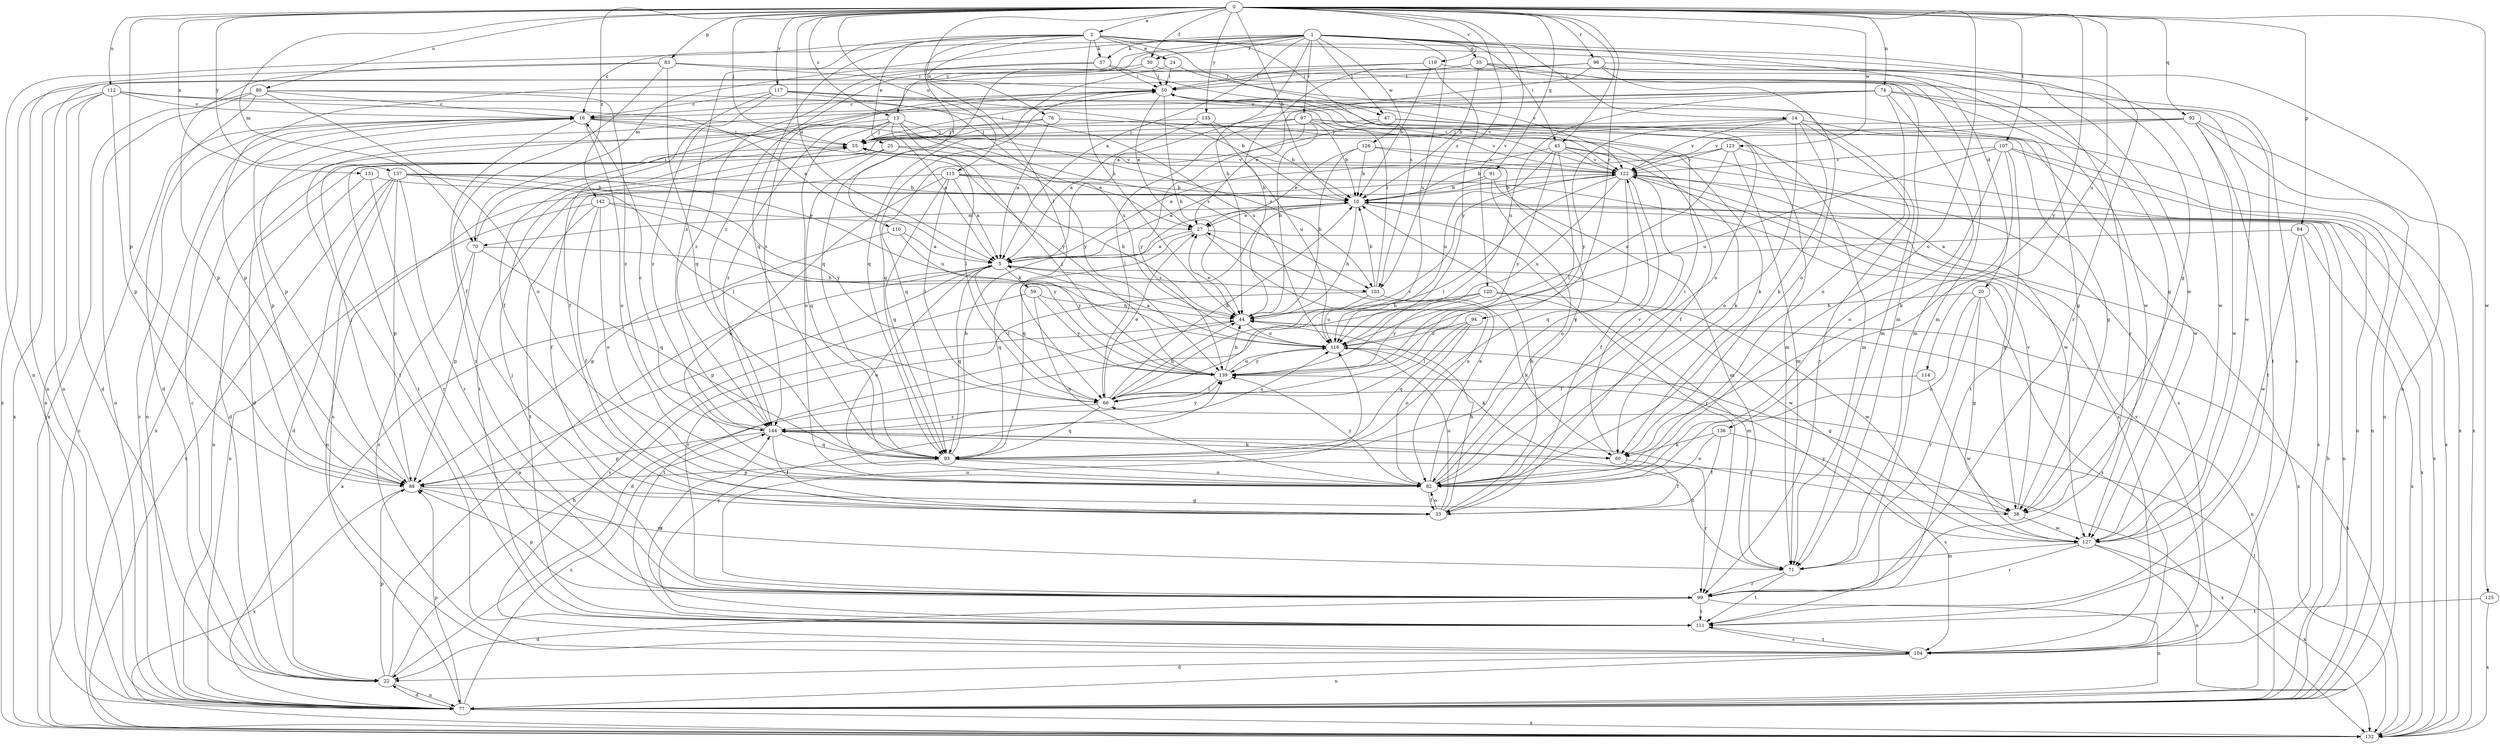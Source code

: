 strict digraph  {
0;
1;
2;
5;
10;
13;
14;
16;
20;
22;
24;
25;
27;
30;
33;
35;
38;
44;
45;
47;
50;
55;
57;
59;
60;
66;
70;
71;
74;
76;
77;
80;
82;
83;
84;
88;
91;
92;
93;
94;
96;
97;
99;
103;
104;
107;
110;
111;
112;
114;
115;
116;
117;
119;
120;
122;
123;
125;
126;
127;
131;
132;
135;
136;
137;
139;
142;
144;
0 -> 2  [label=a];
0 -> 5  [label=a];
0 -> 10  [label=b];
0 -> 13  [label=c];
0 -> 30  [label=f];
0 -> 45  [label=i];
0 -> 55  [label=j];
0 -> 66  [label=l];
0 -> 70  [label=m];
0 -> 74  [label=n];
0 -> 80  [label=o];
0 -> 82  [label=o];
0 -> 83  [label=p];
0 -> 84  [label=p];
0 -> 88  [label=p];
0 -> 91  [label=q];
0 -> 92  [label=q];
0 -> 94  [label=r];
0 -> 96  [label=r];
0 -> 103  [label=s];
0 -> 107  [label=t];
0 -> 112  [label=u];
0 -> 114  [label=u];
0 -> 115  [label=u];
0 -> 117  [label=v];
0 -> 119  [label=v];
0 -> 120  [label=v];
0 -> 123  [label=w];
0 -> 125  [label=w];
0 -> 131  [label=x];
0 -> 135  [label=y];
0 -> 136  [label=y];
0 -> 137  [label=y];
0 -> 142  [label=z];
1 -> 5  [label=a];
1 -> 13  [label=c];
1 -> 14  [label=c];
1 -> 16  [label=c];
1 -> 20  [label=d];
1 -> 30  [label=f];
1 -> 35  [label=g];
1 -> 44  [label=h];
1 -> 45  [label=i];
1 -> 47  [label=i];
1 -> 57  [label=k];
1 -> 70  [label=m];
1 -> 97  [label=r];
1 -> 99  [label=r];
1 -> 116  [label=u];
1 -> 126  [label=w];
1 -> 144  [label=z];
2 -> 24  [label=e];
2 -> 25  [label=e];
2 -> 38  [label=g];
2 -> 44  [label=h];
2 -> 47  [label=i];
2 -> 57  [label=k];
2 -> 76  [label=n];
2 -> 77  [label=n];
2 -> 93  [label=q];
2 -> 103  [label=s];
2 -> 110  [label=t];
2 -> 127  [label=w];
2 -> 144  [label=z];
5 -> 59  [label=k];
5 -> 66  [label=l];
5 -> 82  [label=o];
5 -> 88  [label=p];
5 -> 93  [label=q];
5 -> 103  [label=s];
5 -> 127  [label=w];
10 -> 27  [label=e];
10 -> 44  [label=h];
10 -> 70  [label=m];
10 -> 77  [label=n];
10 -> 93  [label=q];
10 -> 99  [label=r];
10 -> 132  [label=x];
13 -> 5  [label=a];
13 -> 55  [label=j];
13 -> 66  [label=l];
13 -> 82  [label=o];
13 -> 103  [label=s];
13 -> 111  [label=t];
13 -> 139  [label=y];
13 -> 144  [label=z];
14 -> 22  [label=d];
14 -> 55  [label=j];
14 -> 60  [label=k];
14 -> 82  [label=o];
14 -> 99  [label=r];
14 -> 122  [label=v];
14 -> 127  [label=w];
16 -> 55  [label=j];
16 -> 77  [label=n];
16 -> 82  [label=o];
16 -> 88  [label=p];
16 -> 99  [label=r];
16 -> 103  [label=s];
16 -> 139  [label=y];
20 -> 38  [label=g];
20 -> 44  [label=h];
20 -> 82  [label=o];
20 -> 99  [label=r];
20 -> 104  [label=s];
22 -> 5  [label=a];
22 -> 16  [label=c];
22 -> 44  [label=h];
22 -> 77  [label=n];
22 -> 88  [label=p];
24 -> 50  [label=i];
24 -> 93  [label=q];
24 -> 122  [label=v];
25 -> 22  [label=d];
25 -> 27  [label=e];
25 -> 93  [label=q];
25 -> 111  [label=t];
25 -> 122  [label=v];
27 -> 5  [label=a];
27 -> 82  [label=o];
27 -> 93  [label=q];
27 -> 132  [label=x];
30 -> 50  [label=i];
30 -> 71  [label=m];
30 -> 93  [label=q];
30 -> 132  [label=x];
33 -> 10  [label=b];
33 -> 44  [label=h];
33 -> 82  [label=o];
33 -> 116  [label=u];
35 -> 10  [label=b];
35 -> 38  [label=g];
35 -> 44  [label=h];
35 -> 50  [label=i];
35 -> 71  [label=m];
35 -> 77  [label=n];
38 -> 122  [label=v];
38 -> 127  [label=w];
38 -> 144  [label=z];
44 -> 27  [label=e];
44 -> 77  [label=n];
44 -> 111  [label=t];
44 -> 116  [label=u];
45 -> 5  [label=a];
45 -> 60  [label=k];
45 -> 66  [label=l];
45 -> 116  [label=u];
45 -> 122  [label=v];
45 -> 127  [label=w];
45 -> 139  [label=y];
47 -> 55  [label=j];
47 -> 71  [label=m];
47 -> 93  [label=q];
47 -> 132  [label=x];
50 -> 16  [label=c];
50 -> 27  [label=e];
50 -> 33  [label=f];
50 -> 44  [label=h];
50 -> 93  [label=q];
50 -> 122  [label=v];
55 -> 50  [label=i];
55 -> 111  [label=t];
55 -> 122  [label=v];
57 -> 50  [label=i];
57 -> 77  [label=n];
57 -> 82  [label=o];
57 -> 144  [label=z];
59 -> 44  [label=h];
59 -> 82  [label=o];
59 -> 104  [label=s];
59 -> 139  [label=y];
60 -> 33  [label=f];
60 -> 99  [label=r];
60 -> 122  [label=v];
66 -> 10  [label=b];
66 -> 27  [label=e];
66 -> 44  [label=h];
66 -> 93  [label=q];
66 -> 122  [label=v];
66 -> 144  [label=z];
70 -> 44  [label=h];
70 -> 50  [label=i];
70 -> 88  [label=p];
70 -> 93  [label=q];
70 -> 104  [label=s];
71 -> 99  [label=r];
71 -> 111  [label=t];
71 -> 144  [label=z];
74 -> 16  [label=c];
74 -> 27  [label=e];
74 -> 71  [label=m];
74 -> 82  [label=o];
74 -> 88  [label=p];
74 -> 111  [label=t];
74 -> 116  [label=u];
74 -> 127  [label=w];
76 -> 5  [label=a];
76 -> 55  [label=j];
76 -> 60  [label=k];
76 -> 122  [label=v];
76 -> 132  [label=x];
77 -> 5  [label=a];
77 -> 10  [label=b];
77 -> 16  [label=c];
77 -> 22  [label=d];
77 -> 66  [label=l];
77 -> 88  [label=p];
77 -> 132  [label=x];
77 -> 144  [label=z];
80 -> 16  [label=c];
80 -> 22  [label=d];
80 -> 77  [label=n];
80 -> 82  [label=o];
80 -> 116  [label=u];
80 -> 132  [label=x];
80 -> 144  [label=z];
82 -> 27  [label=e];
82 -> 33  [label=f];
82 -> 50  [label=i];
82 -> 55  [label=j];
82 -> 139  [label=y];
83 -> 33  [label=f];
83 -> 50  [label=i];
83 -> 77  [label=n];
83 -> 88  [label=p];
83 -> 93  [label=q];
83 -> 127  [label=w];
84 -> 5  [label=a];
84 -> 104  [label=s];
84 -> 127  [label=w];
84 -> 132  [label=x];
88 -> 38  [label=g];
88 -> 55  [label=j];
88 -> 71  [label=m];
88 -> 132  [label=x];
91 -> 5  [label=a];
91 -> 10  [label=b];
91 -> 71  [label=m];
91 -> 82  [label=o];
92 -> 55  [label=j];
92 -> 77  [label=n];
92 -> 111  [label=t];
92 -> 122  [label=v];
92 -> 127  [label=w];
92 -> 132  [label=x];
92 -> 139  [label=y];
93 -> 10  [label=b];
93 -> 82  [label=o];
93 -> 88  [label=p];
93 -> 122  [label=v];
93 -> 132  [label=x];
94 -> 66  [label=l];
94 -> 82  [label=o];
94 -> 93  [label=q];
94 -> 116  [label=u];
96 -> 5  [label=a];
96 -> 50  [label=i];
96 -> 82  [label=o];
96 -> 88  [label=p];
96 -> 99  [label=r];
96 -> 127  [label=w];
97 -> 10  [label=b];
97 -> 33  [label=f];
97 -> 38  [label=g];
97 -> 44  [label=h];
97 -> 55  [label=j];
97 -> 66  [label=l];
97 -> 71  [label=m];
97 -> 139  [label=y];
99 -> 22  [label=d];
99 -> 55  [label=j];
99 -> 77  [label=n];
99 -> 88  [label=p];
99 -> 111  [label=t];
99 -> 116  [label=u];
103 -> 10  [label=b];
103 -> 50  [label=i];
103 -> 60  [label=k];
103 -> 99  [label=r];
103 -> 116  [label=u];
104 -> 22  [label=d];
104 -> 77  [label=n];
104 -> 111  [label=t];
104 -> 122  [label=v];
107 -> 60  [label=k];
107 -> 77  [label=n];
107 -> 82  [label=o];
107 -> 111  [label=t];
107 -> 116  [label=u];
107 -> 122  [label=v];
107 -> 132  [label=x];
110 -> 5  [label=a];
110 -> 88  [label=p];
110 -> 139  [label=y];
111 -> 104  [label=s];
111 -> 139  [label=y];
111 -> 144  [label=z];
112 -> 5  [label=a];
112 -> 16  [label=c];
112 -> 22  [label=d];
112 -> 71  [label=m];
112 -> 77  [label=n];
112 -> 88  [label=p];
112 -> 132  [label=x];
114 -> 66  [label=l];
114 -> 127  [label=w];
115 -> 5  [label=a];
115 -> 10  [label=b];
115 -> 33  [label=f];
115 -> 38  [label=g];
115 -> 44  [label=h];
115 -> 66  [label=l];
115 -> 82  [label=o];
115 -> 93  [label=q];
116 -> 5  [label=a];
116 -> 38  [label=g];
116 -> 60  [label=k];
116 -> 139  [label=y];
117 -> 10  [label=b];
117 -> 16  [label=c];
117 -> 33  [label=f];
117 -> 38  [label=g];
117 -> 116  [label=u];
117 -> 144  [label=z];
119 -> 10  [label=b];
119 -> 50  [label=i];
119 -> 104  [label=s];
119 -> 139  [label=y];
119 -> 144  [label=z];
120 -> 22  [label=d];
120 -> 44  [label=h];
120 -> 71  [label=m];
120 -> 127  [label=w];
120 -> 139  [label=y];
122 -> 10  [label=b];
122 -> 33  [label=f];
122 -> 50  [label=i];
122 -> 66  [label=l];
122 -> 77  [label=n];
122 -> 93  [label=q];
122 -> 104  [label=s];
122 -> 116  [label=u];
122 -> 132  [label=x];
123 -> 10  [label=b];
123 -> 71  [label=m];
123 -> 77  [label=n];
123 -> 116  [label=u];
123 -> 122  [label=v];
125 -> 111  [label=t];
125 -> 132  [label=x];
126 -> 10  [label=b];
126 -> 27  [label=e];
126 -> 44  [label=h];
126 -> 104  [label=s];
126 -> 122  [label=v];
127 -> 71  [label=m];
127 -> 77  [label=n];
127 -> 99  [label=r];
127 -> 132  [label=x];
127 -> 139  [label=y];
131 -> 10  [label=b];
131 -> 77  [label=n];
131 -> 99  [label=r];
132 -> 16  [label=c];
132 -> 44  [label=h];
135 -> 5  [label=a];
135 -> 10  [label=b];
135 -> 55  [label=j];
135 -> 116  [label=u];
136 -> 33  [label=f];
136 -> 60  [label=k];
136 -> 82  [label=o];
136 -> 104  [label=s];
137 -> 10  [label=b];
137 -> 22  [label=d];
137 -> 66  [label=l];
137 -> 88  [label=p];
137 -> 99  [label=r];
137 -> 104  [label=s];
137 -> 116  [label=u];
137 -> 132  [label=x];
137 -> 139  [label=y];
139 -> 44  [label=h];
139 -> 55  [label=j];
139 -> 66  [label=l];
139 -> 116  [label=u];
142 -> 27  [label=e];
142 -> 33  [label=f];
142 -> 77  [label=n];
142 -> 82  [label=o];
142 -> 111  [label=t];
142 -> 139  [label=y];
144 -> 16  [label=c];
144 -> 33  [label=f];
144 -> 60  [label=k];
144 -> 88  [label=p];
144 -> 93  [label=q];
144 -> 116  [label=u];
144 -> 139  [label=y];
}
